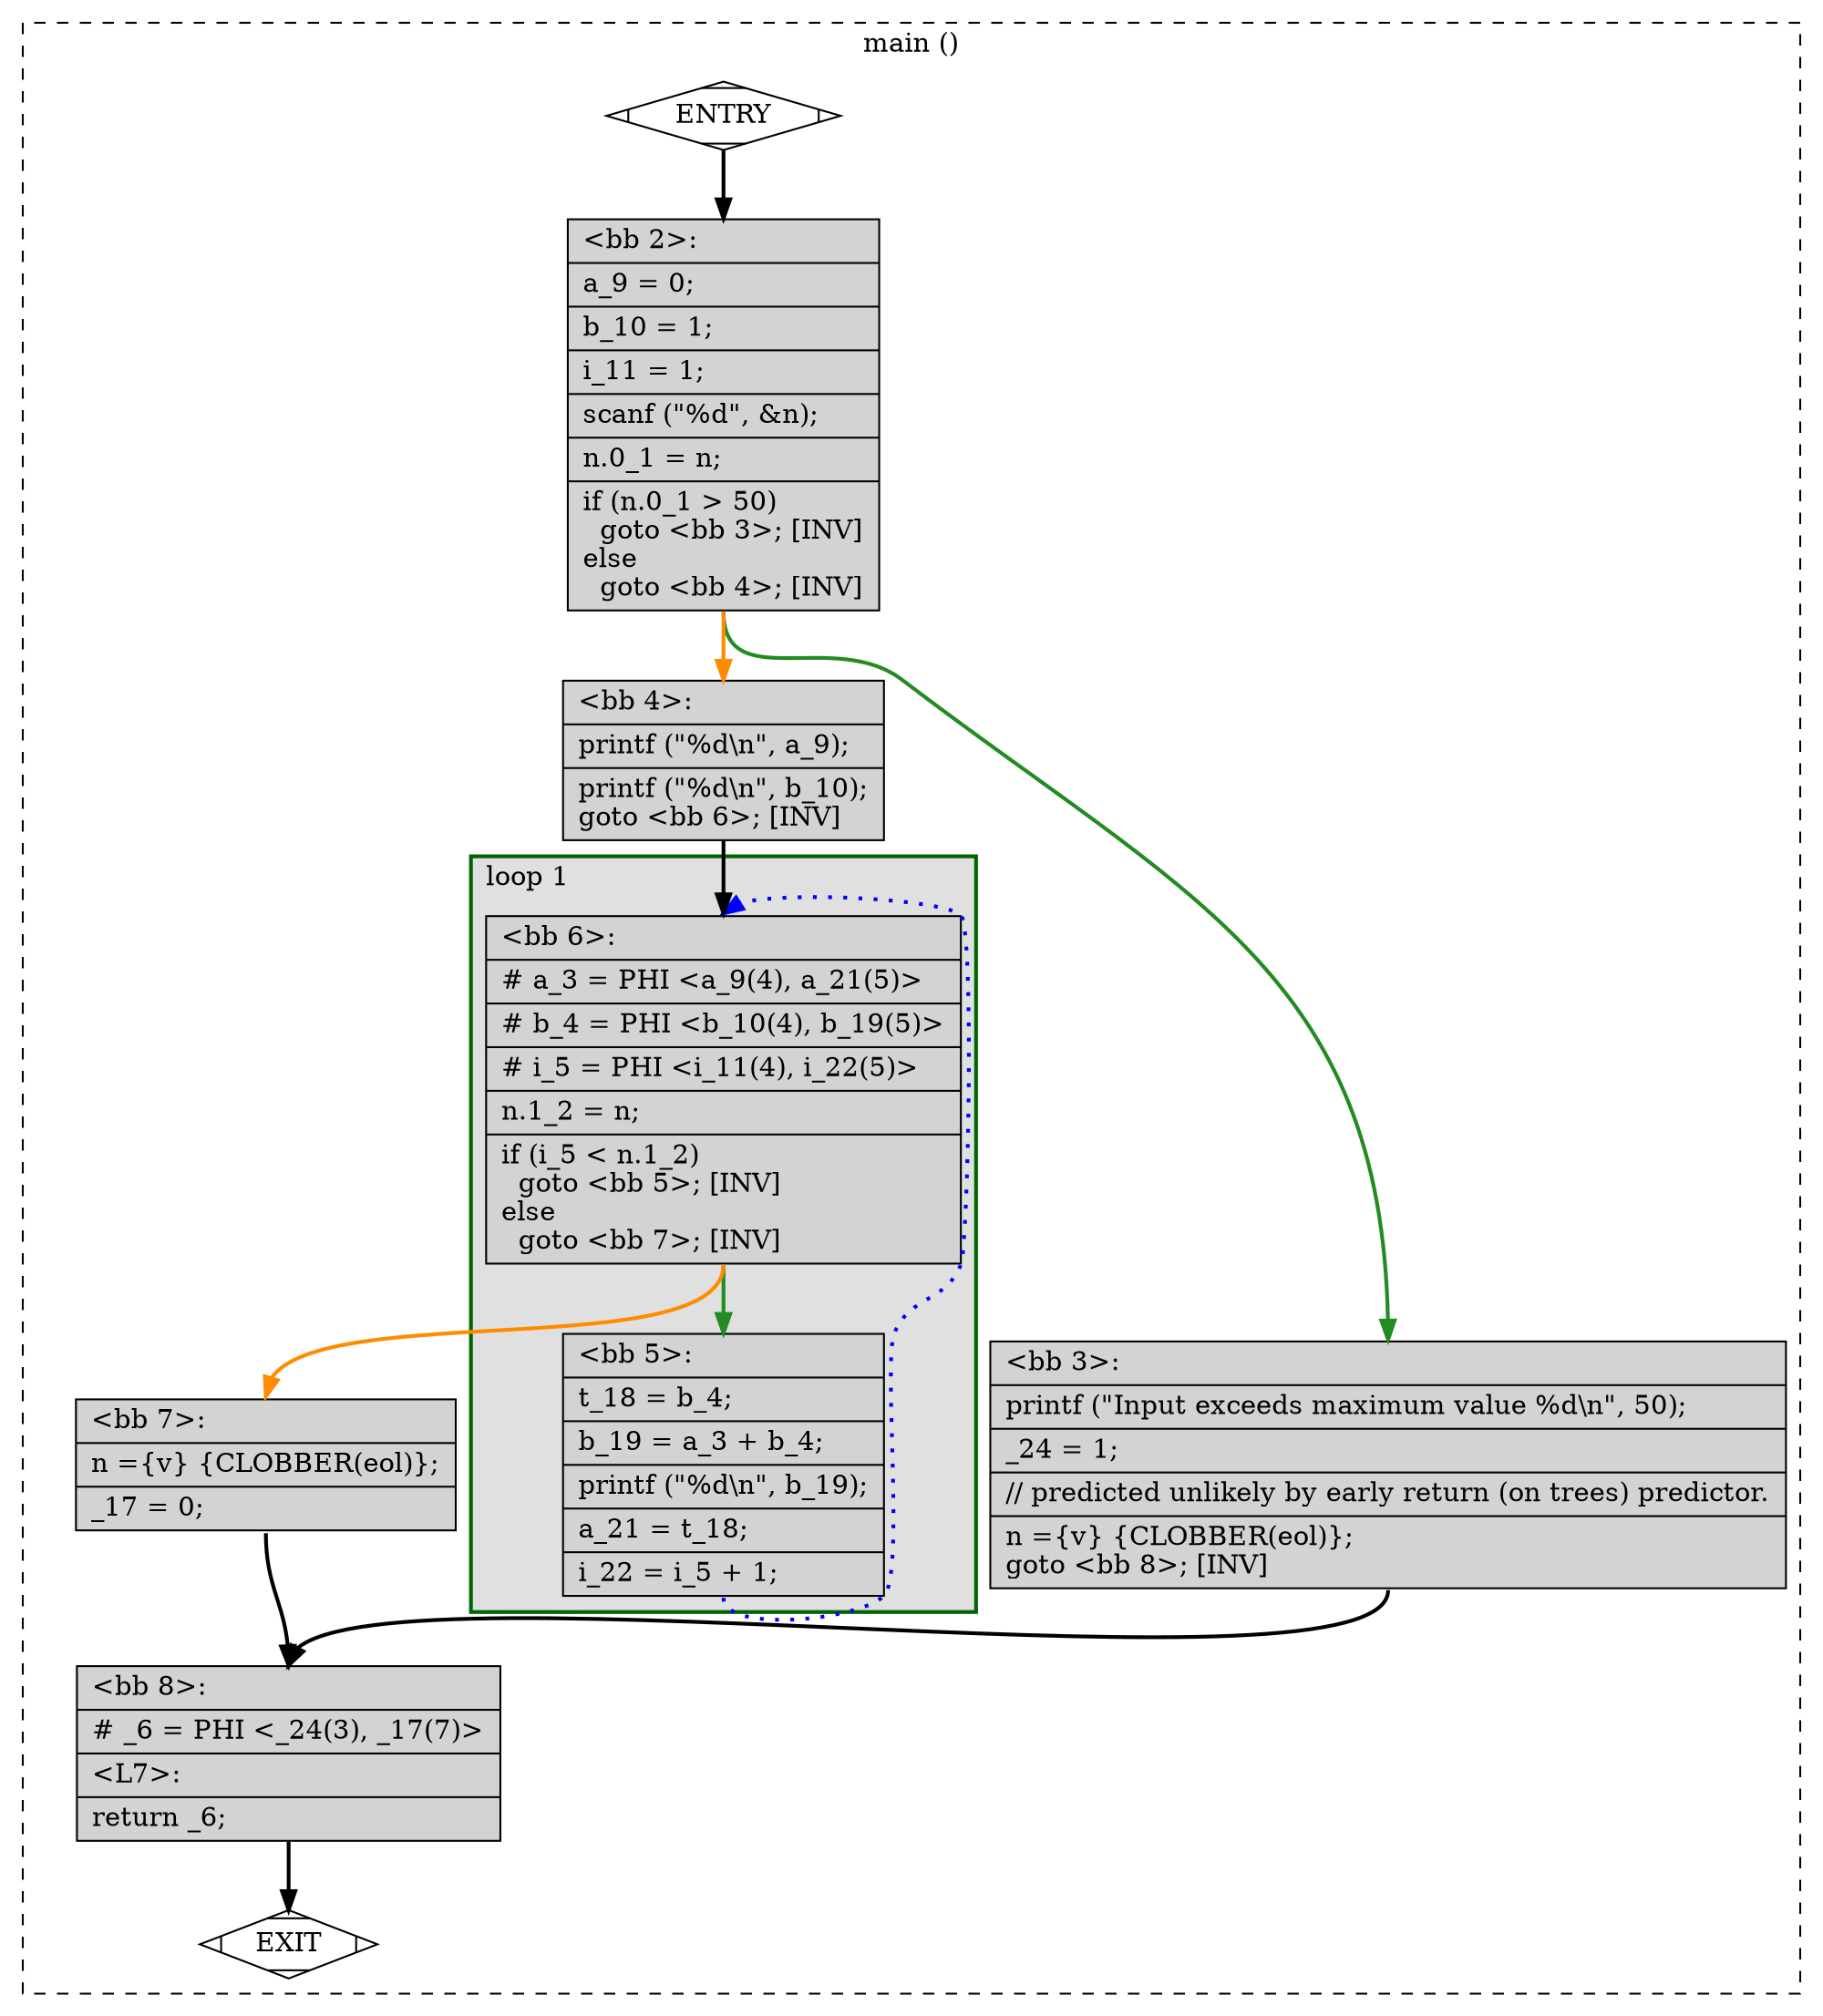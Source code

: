 digraph "main.c.030t.local-fnsummary1" {
overlap=false;
subgraph "cluster_main" {
	style="dashed";
	color="black";
	label="main ()";
	subgraph cluster_0_1 {
	style="filled";
	color="darkgreen";
	fillcolor="grey88";
	label="loop 1";
	labeljust=l;
	penwidth=2;
	fn_0_basic_block_6 [shape=record,style=filled,fillcolor=lightgrey,label="{\<bb\ 6\>:\l\
|#\ a_3\ =\ PHI\ \<a_9(4),\ a_21(5)\>\l\
|#\ b_4\ =\ PHI\ \<b_10(4),\ b_19(5)\>\l\
|#\ i_5\ =\ PHI\ \<i_11(4),\ i_22(5)\>\l\
|n.1_2\ =\ n;\l\
|if\ (i_5\ \<\ n.1_2)\l\
\ \ goto\ \<bb\ 5\>;\ [INV]\l\
else\l\
\ \ goto\ \<bb\ 7\>;\ [INV]\l\
}"];

	fn_0_basic_block_5 [shape=record,style=filled,fillcolor=lightgrey,label="{\<bb\ 5\>:\l\
|t_18\ =\ b_4;\l\
|b_19\ =\ a_3\ +\ b_4;\l\
|printf\ (\"%d\\n\",\ b_19);\l\
|a_21\ =\ t_18;\l\
|i_22\ =\ i_5\ +\ 1;\l\
}"];

	}
	fn_0_basic_block_0 [shape=Mdiamond,style=filled,fillcolor=white,label="ENTRY"];

	fn_0_basic_block_1 [shape=Mdiamond,style=filled,fillcolor=white,label="EXIT"];

	fn_0_basic_block_2 [shape=record,style=filled,fillcolor=lightgrey,label="{\<bb\ 2\>:\l\
|a_9\ =\ 0;\l\
|b_10\ =\ 1;\l\
|i_11\ =\ 1;\l\
|scanf\ (\"%d\",\ &n);\l\
|n.0_1\ =\ n;\l\
|if\ (n.0_1\ \>\ 50)\l\
\ \ goto\ \<bb\ 3\>;\ [INV]\l\
else\l\
\ \ goto\ \<bb\ 4\>;\ [INV]\l\
}"];

	fn_0_basic_block_3 [shape=record,style=filled,fillcolor=lightgrey,label="{\<bb\ 3\>:\l\
|printf\ (\"Input\ exceeds\ maximum\ value\ %d\\n\",\ 50);\l\
|_24\ =\ 1;\l\
|//\ predicted\ unlikely\ by\ early\ return\ (on\ trees)\ predictor.\l\
|n\ =\{v\}\ \{CLOBBER(eol)\};\l\
goto\ \<bb\ 8\>;\ [INV]\l\
}"];

	fn_0_basic_block_4 [shape=record,style=filled,fillcolor=lightgrey,label="{\<bb\ 4\>:\l\
|printf\ (\"%d\\n\",\ a_9);\l\
|printf\ (\"%d\\n\",\ b_10);\l\
goto\ \<bb\ 6\>;\ [INV]\l\
}"];

	fn_0_basic_block_7 [shape=record,style=filled,fillcolor=lightgrey,label="{\<bb\ 7\>:\l\
|n\ =\{v\}\ \{CLOBBER(eol)\};\l\
|_17\ =\ 0;\l\
}"];

	fn_0_basic_block_8 [shape=record,style=filled,fillcolor=lightgrey,label="{\<bb\ 8\>:\l\
|#\ _6\ =\ PHI\ \<_24(3),\ _17(7)\>\l\
|\<L7\>:\l\
|return\ _6;\l\
}"];

	fn_0_basic_block_0:s -> fn_0_basic_block_2:n [style="solid,bold",color=black,weight=100,constraint=true];
	fn_0_basic_block_2:s -> fn_0_basic_block_3:n [style="solid,bold",color=forestgreen,weight=10,constraint=true];
	fn_0_basic_block_2:s -> fn_0_basic_block_4:n [style="solid,bold",color=darkorange,weight=10,constraint=true];
	fn_0_basic_block_3:s -> fn_0_basic_block_8:n [style="solid,bold",color=black,weight=100,constraint=true];
	fn_0_basic_block_4:s -> fn_0_basic_block_6:n [style="solid,bold",color=black,weight=100,constraint=true];
	fn_0_basic_block_5:s -> fn_0_basic_block_6:n [style="dotted,bold",color=blue,weight=10,constraint=false];
	fn_0_basic_block_6:s -> fn_0_basic_block_5:n [style="solid,bold",color=forestgreen,weight=10,constraint=true];
	fn_0_basic_block_6:s -> fn_0_basic_block_7:n [style="solid,bold",color=darkorange,weight=10,constraint=true];
	fn_0_basic_block_7:s -> fn_0_basic_block_8:n [style="solid,bold",color=black,weight=100,constraint=true];
	fn_0_basic_block_8:s -> fn_0_basic_block_1:n [style="solid,bold",color=black,weight=10,constraint=true];
	fn_0_basic_block_0:s -> fn_0_basic_block_1:n [style="invis",constraint=true];
}
}
